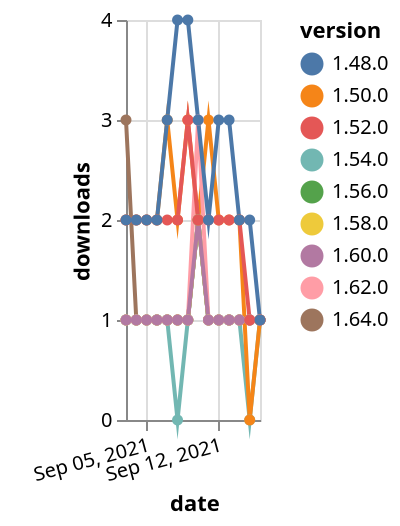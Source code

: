 {"$schema": "https://vega.github.io/schema/vega-lite/v5.json", "description": "A simple bar chart with embedded data.", "data": {"values": [{"date": "2021-09-03", "total": 187, "delta": 1, "version": "1.56.0"}, {"date": "2021-09-04", "total": 188, "delta": 1, "version": "1.56.0"}, {"date": "2021-09-05", "total": 189, "delta": 1, "version": "1.56.0"}, {"date": "2021-09-06", "total": 190, "delta": 1, "version": "1.56.0"}, {"date": "2021-09-07", "total": 191, "delta": 1, "version": "1.56.0"}, {"date": "2021-09-08", "total": 192, "delta": 1, "version": "1.56.0"}, {"date": "2021-09-09", "total": 193, "delta": 1, "version": "1.56.0"}, {"date": "2021-09-10", "total": 195, "delta": 2, "version": "1.56.0"}, {"date": "2021-09-11", "total": 196, "delta": 1, "version": "1.56.0"}, {"date": "2021-09-12", "total": 197, "delta": 1, "version": "1.56.0"}, {"date": "2021-09-13", "total": 198, "delta": 1, "version": "1.56.0"}, {"date": "2021-09-14", "total": 199, "delta": 1, "version": "1.56.0"}, {"date": "2021-09-15", "total": 200, "delta": 1, "version": "1.56.0"}, {"date": "2021-09-16", "total": 201, "delta": 1, "version": "1.56.0"}, {"date": "2021-09-03", "total": 118, "delta": 3, "version": "1.64.0"}, {"date": "2021-09-04", "total": 119, "delta": 1, "version": "1.64.0"}, {"date": "2021-09-05", "total": 120, "delta": 1, "version": "1.64.0"}, {"date": "2021-09-06", "total": 121, "delta": 1, "version": "1.64.0"}, {"date": "2021-09-07", "total": 122, "delta": 1, "version": "1.64.0"}, {"date": "2021-09-08", "total": 123, "delta": 1, "version": "1.64.0"}, {"date": "2021-09-09", "total": 124, "delta": 1, "version": "1.64.0"}, {"date": "2021-09-10", "total": 126, "delta": 2, "version": "1.64.0"}, {"date": "2021-09-11", "total": 127, "delta": 1, "version": "1.64.0"}, {"date": "2021-09-12", "total": 128, "delta": 1, "version": "1.64.0"}, {"date": "2021-09-13", "total": 129, "delta": 1, "version": "1.64.0"}, {"date": "2021-09-14", "total": 130, "delta": 1, "version": "1.64.0"}, {"date": "2021-09-15", "total": 131, "delta": 1, "version": "1.64.0"}, {"date": "2021-09-16", "total": 132, "delta": 1, "version": "1.64.0"}, {"date": "2021-09-03", "total": 231, "delta": 1, "version": "1.54.0"}, {"date": "2021-09-04", "total": 232, "delta": 1, "version": "1.54.0"}, {"date": "2021-09-05", "total": 233, "delta": 1, "version": "1.54.0"}, {"date": "2021-09-06", "total": 234, "delta": 1, "version": "1.54.0"}, {"date": "2021-09-07", "total": 235, "delta": 1, "version": "1.54.0"}, {"date": "2021-09-08", "total": 235, "delta": 0, "version": "1.54.0"}, {"date": "2021-09-09", "total": 236, "delta": 1, "version": "1.54.0"}, {"date": "2021-09-10", "total": 238, "delta": 2, "version": "1.54.0"}, {"date": "2021-09-11", "total": 239, "delta": 1, "version": "1.54.0"}, {"date": "2021-09-12", "total": 240, "delta": 1, "version": "1.54.0"}, {"date": "2021-09-13", "total": 241, "delta": 1, "version": "1.54.0"}, {"date": "2021-09-14", "total": 242, "delta": 1, "version": "1.54.0"}, {"date": "2021-09-15", "total": 242, "delta": 0, "version": "1.54.0"}, {"date": "2021-09-16", "total": 243, "delta": 1, "version": "1.54.0"}, {"date": "2021-09-03", "total": 174, "delta": 1, "version": "1.58.0"}, {"date": "2021-09-04", "total": 175, "delta": 1, "version": "1.58.0"}, {"date": "2021-09-05", "total": 176, "delta": 1, "version": "1.58.0"}, {"date": "2021-09-06", "total": 177, "delta": 1, "version": "1.58.0"}, {"date": "2021-09-07", "total": 178, "delta": 1, "version": "1.58.0"}, {"date": "2021-09-08", "total": 179, "delta": 1, "version": "1.58.0"}, {"date": "2021-09-09", "total": 180, "delta": 1, "version": "1.58.0"}, {"date": "2021-09-10", "total": 182, "delta": 2, "version": "1.58.0"}, {"date": "2021-09-11", "total": 183, "delta": 1, "version": "1.58.0"}, {"date": "2021-09-12", "total": 184, "delta": 1, "version": "1.58.0"}, {"date": "2021-09-13", "total": 185, "delta": 1, "version": "1.58.0"}, {"date": "2021-09-14", "total": 186, "delta": 1, "version": "1.58.0"}, {"date": "2021-09-15", "total": 187, "delta": 1, "version": "1.58.0"}, {"date": "2021-09-16", "total": 188, "delta": 1, "version": "1.58.0"}, {"date": "2021-09-03", "total": 2543, "delta": 2, "version": "1.50.0"}, {"date": "2021-09-04", "total": 2545, "delta": 2, "version": "1.50.0"}, {"date": "2021-09-05", "total": 2547, "delta": 2, "version": "1.50.0"}, {"date": "2021-09-06", "total": 2549, "delta": 2, "version": "1.50.0"}, {"date": "2021-09-07", "total": 2552, "delta": 3, "version": "1.50.0"}, {"date": "2021-09-08", "total": 2554, "delta": 2, "version": "1.50.0"}, {"date": "2021-09-09", "total": 2557, "delta": 3, "version": "1.50.0"}, {"date": "2021-09-10", "total": 2559, "delta": 2, "version": "1.50.0"}, {"date": "2021-09-11", "total": 2562, "delta": 3, "version": "1.50.0"}, {"date": "2021-09-12", "total": 2564, "delta": 2, "version": "1.50.0"}, {"date": "2021-09-13", "total": 2566, "delta": 2, "version": "1.50.0"}, {"date": "2021-09-14", "total": 2568, "delta": 2, "version": "1.50.0"}, {"date": "2021-09-15", "total": 2568, "delta": 0, "version": "1.50.0"}, {"date": "2021-09-16", "total": 2569, "delta": 1, "version": "1.50.0"}, {"date": "2021-09-03", "total": 170, "delta": 1, "version": "1.62.0"}, {"date": "2021-09-04", "total": 171, "delta": 1, "version": "1.62.0"}, {"date": "2021-09-05", "total": 172, "delta": 1, "version": "1.62.0"}, {"date": "2021-09-06", "total": 173, "delta": 1, "version": "1.62.0"}, {"date": "2021-09-07", "total": 174, "delta": 1, "version": "1.62.0"}, {"date": "2021-09-08", "total": 175, "delta": 1, "version": "1.62.0"}, {"date": "2021-09-09", "total": 176, "delta": 1, "version": "1.62.0"}, {"date": "2021-09-10", "total": 179, "delta": 3, "version": "1.62.0"}, {"date": "2021-09-11", "total": 180, "delta": 1, "version": "1.62.0"}, {"date": "2021-09-12", "total": 181, "delta": 1, "version": "1.62.0"}, {"date": "2021-09-13", "total": 182, "delta": 1, "version": "1.62.0"}, {"date": "2021-09-14", "total": 183, "delta": 1, "version": "1.62.0"}, {"date": "2021-09-15", "total": 184, "delta": 1, "version": "1.62.0"}, {"date": "2021-09-16", "total": 185, "delta": 1, "version": "1.62.0"}, {"date": "2021-09-03", "total": 158, "delta": 1, "version": "1.60.0"}, {"date": "2021-09-04", "total": 159, "delta": 1, "version": "1.60.0"}, {"date": "2021-09-05", "total": 160, "delta": 1, "version": "1.60.0"}, {"date": "2021-09-06", "total": 161, "delta": 1, "version": "1.60.0"}, {"date": "2021-09-07", "total": 162, "delta": 1, "version": "1.60.0"}, {"date": "2021-09-08", "total": 163, "delta": 1, "version": "1.60.0"}, {"date": "2021-09-09", "total": 164, "delta": 1, "version": "1.60.0"}, {"date": "2021-09-10", "total": 166, "delta": 2, "version": "1.60.0"}, {"date": "2021-09-11", "total": 167, "delta": 1, "version": "1.60.0"}, {"date": "2021-09-12", "total": 168, "delta": 1, "version": "1.60.0"}, {"date": "2021-09-13", "total": 169, "delta": 1, "version": "1.60.0"}, {"date": "2021-09-14", "total": 170, "delta": 1, "version": "1.60.0"}, {"date": "2021-09-15", "total": 171, "delta": 1, "version": "1.60.0"}, {"date": "2021-09-16", "total": 172, "delta": 1, "version": "1.60.0"}, {"date": "2021-09-03", "total": 2212, "delta": 2, "version": "1.52.0"}, {"date": "2021-09-04", "total": 2214, "delta": 2, "version": "1.52.0"}, {"date": "2021-09-05", "total": 2216, "delta": 2, "version": "1.52.0"}, {"date": "2021-09-06", "total": 2218, "delta": 2, "version": "1.52.0"}, {"date": "2021-09-07", "total": 2220, "delta": 2, "version": "1.52.0"}, {"date": "2021-09-08", "total": 2222, "delta": 2, "version": "1.52.0"}, {"date": "2021-09-09", "total": 2225, "delta": 3, "version": "1.52.0"}, {"date": "2021-09-10", "total": 2227, "delta": 2, "version": "1.52.0"}, {"date": "2021-09-11", "total": 2229, "delta": 2, "version": "1.52.0"}, {"date": "2021-09-12", "total": 2231, "delta": 2, "version": "1.52.0"}, {"date": "2021-09-13", "total": 2233, "delta": 2, "version": "1.52.0"}, {"date": "2021-09-14", "total": 2235, "delta": 2, "version": "1.52.0"}, {"date": "2021-09-15", "total": 2236, "delta": 1, "version": "1.52.0"}, {"date": "2021-09-16", "total": 2237, "delta": 1, "version": "1.52.0"}, {"date": "2021-09-03", "total": 3042, "delta": 2, "version": "1.48.0"}, {"date": "2021-09-04", "total": 3044, "delta": 2, "version": "1.48.0"}, {"date": "2021-09-05", "total": 3046, "delta": 2, "version": "1.48.0"}, {"date": "2021-09-06", "total": 3048, "delta": 2, "version": "1.48.0"}, {"date": "2021-09-07", "total": 3051, "delta": 3, "version": "1.48.0"}, {"date": "2021-09-08", "total": 3055, "delta": 4, "version": "1.48.0"}, {"date": "2021-09-09", "total": 3059, "delta": 4, "version": "1.48.0"}, {"date": "2021-09-10", "total": 3062, "delta": 3, "version": "1.48.0"}, {"date": "2021-09-11", "total": 3064, "delta": 2, "version": "1.48.0"}, {"date": "2021-09-12", "total": 3067, "delta": 3, "version": "1.48.0"}, {"date": "2021-09-13", "total": 3070, "delta": 3, "version": "1.48.0"}, {"date": "2021-09-14", "total": 3072, "delta": 2, "version": "1.48.0"}, {"date": "2021-09-15", "total": 3074, "delta": 2, "version": "1.48.0"}, {"date": "2021-09-16", "total": 3075, "delta": 1, "version": "1.48.0"}]}, "width": "container", "mark": {"type": "line", "point": {"filled": true}}, "encoding": {"x": {"field": "date", "type": "temporal", "timeUnit": "yearmonthdate", "title": "date", "axis": {"labelAngle": -15}}, "y": {"field": "delta", "type": "quantitative", "title": "downloads"}, "color": {"field": "version", "type": "nominal"}, "tooltip": {"field": "delta"}}}